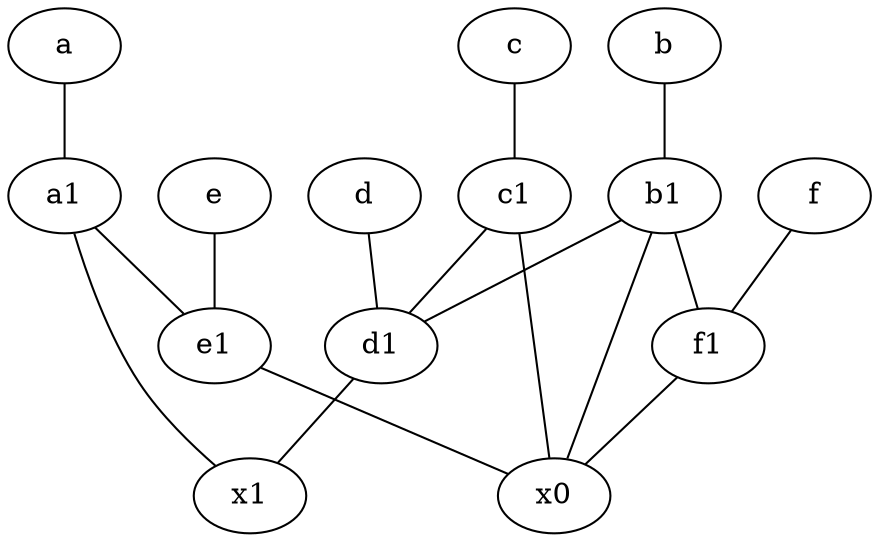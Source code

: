 graph {
	node [labelfontsize=50]
	f1 [labelfontsize=50 pos="3,8!"]
	b [labelfontsize=50 pos="10,4!"]
	x1 [labelfontsize=50]
	b1 [labelfontsize=50 pos="9,4!"]
	f [labelfontsize=50 pos="3,9!"]
	e1 [labelfontsize=50 pos="7,7!"]
	d1 [labelfontsize=50 pos="3,5!"]
	d [labelfontsize=50 pos="2,5!"]
	a1 [labelfontsize=50 pos="8,3!"]
	c [labelfontsize=50 pos="4.5,2!"]
	a [labelfontsize=50 pos="8,2!"]
	c1 [labelfontsize=50 pos="4.5,3!"]
	x0 [labelfontsize=50]
	e [labelfontsize=50 pos="7,9!"]
	a1 -- e1
	d -- d1
	b -- b1
	f1 -- x0
	b1 -- f1
	c1 -- x0
	b1 -- x0
	f -- f1
	e -- e1
	d1 -- x1
	a1 -- x1
	c -- c1
	e1 -- x0
	c1 -- d1
	b1 -- d1
	a -- a1
}
